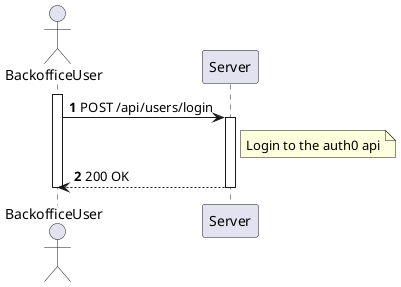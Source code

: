 @startuml process-view
autonumber

actor "BackofficeUser" as Patient
participant "Server" as Server

activate Patient

    Patient-> Server : POST /api/users/login

    activate Server

        Note  right of Server: Login to the auth0 api

        Patient <-- Server : 200 OK

    deactivate Server
deactivate Patient

@enduml